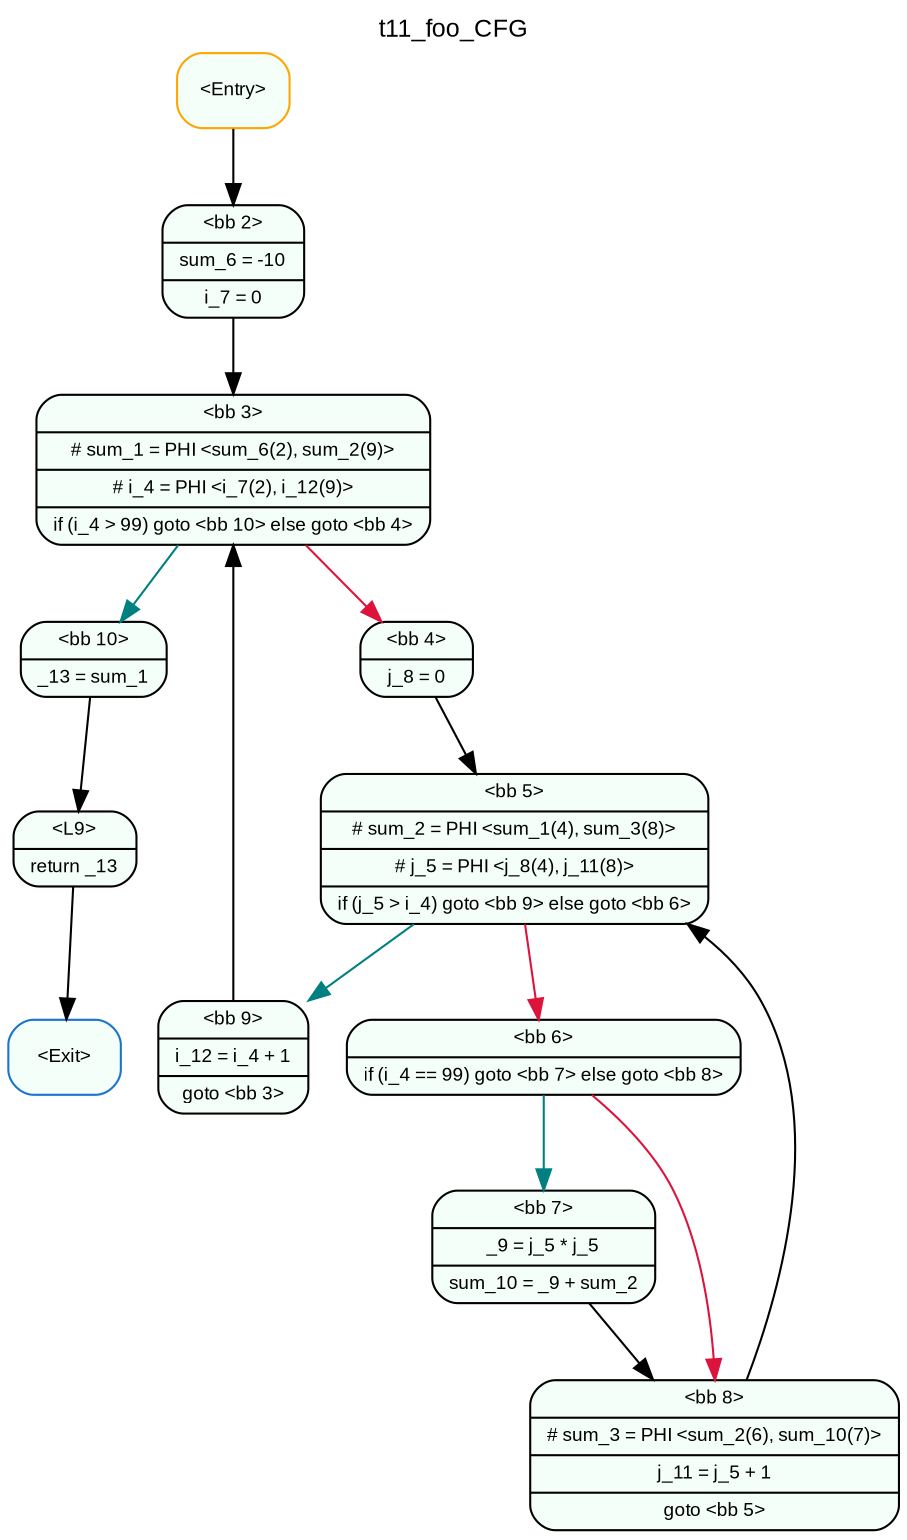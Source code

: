 digraph t11_foo_CFG { 
	label=t11_foo_CFG
	center=true
	labelloc=top
	fontname=Arial
	fontsize=12
	edge[fontname=Arial, fontsize=10]
	node[fontname=Arial, fontsize=9]

		Node_0 -> Node_1 [color=black]
		Node_1 -> Node_2 [color=black]
		Node_2 -> Node_3 [color=teal]
		Node_3 -> Node_4 [color=black]
		Node_4 -> Node_5 [color=black]
		Node_2 -> Node_6 [color=crimson]
		Node_6 -> Node_7 [color=black]
		Node_7 -> Node_8 [color=teal]
		Node_8 -> Node_2 [color=black]
		Node_7 -> Node_9 [color=crimson]
		Node_9 -> Node_10 [color=teal]
		Node_10 -> Node_11 [color=black]
		Node_11 -> Node_7 [color=black]
		Node_9 -> Node_11 [color=crimson]

	Node_6 [fillcolor=mintcream, color=black, shape=Mrecord, style=filled, label="{ \<bb 4\>|j_8 = 0 }"]
	Node_9 [fillcolor=mintcream, color=black, shape=Mrecord, style=filled, label="{ \<bb 6\>|if (i_4 == 99) goto \<bb 7\> else goto \<bb 8\> }"]
	Node_11 [fillcolor=mintcream, color=black, shape=Mrecord, style=filled, label="{ \<bb 8\>|# sum_3 = PHI \<sum_2(6), sum_10(7)\>|j_11 = j_5 + 1|goto \<bb 5\> }"]
	Node_0 [fillcolor=mintcream, color=orange, shape=Mrecord, style=filled, label="{ \<Entry\> }"]
	Node_8 [fillcolor=mintcream, color=black, shape=Mrecord, style=filled, label="{ \<bb 9\>|i_12 = i_4 + 1|goto \<bb 3\> }"]
	Node_5 [fillcolor=mintcream, color=dodgerblue3, shape=Mrecord, style=filled, label="{ \<Exit\> }"]
	Node_4 [fillcolor=mintcream, color=black, shape=Mrecord, style=filled, label="{ \<L9\>|return _13 }"]
	Node_10 [fillcolor=mintcream, color=black, shape=Mrecord, style=filled, label="{ \<bb 7\>|_9 = j_5 * j_5|sum_10 = _9 + sum_2 }"]
	Node_2 [fillcolor=mintcream, color=black, shape=Mrecord, style=filled, label="{ \<bb 3\>|# sum_1 = PHI \<sum_6(2), sum_2(9)\>|# i_4 = PHI \<i_7(2), i_12(9)\>|if (i_4 \> 99) goto \<bb 10\> else goto \<bb 4\> }"]
	Node_1 [fillcolor=mintcream, color=black, shape=Mrecord, style=filled, label="{ \<bb 2\>|sum_6 = -10|i_7 = 0 }"]
	Node_3 [fillcolor=mintcream, color=black, shape=Mrecord, style=filled, label="{ \<bb 10\>|_13 = sum_1 }"]
	Node_7 [fillcolor=mintcream, color=black, shape=Mrecord, style=filled, label="{ \<bb 5\>|# sum_2 = PHI \<sum_1(4), sum_3(8)\>|# j_5 = PHI \<j_8(4), j_11(8)\>|if (j_5 \> i_4) goto \<bb 9\> else goto \<bb 6\> }"]
}
